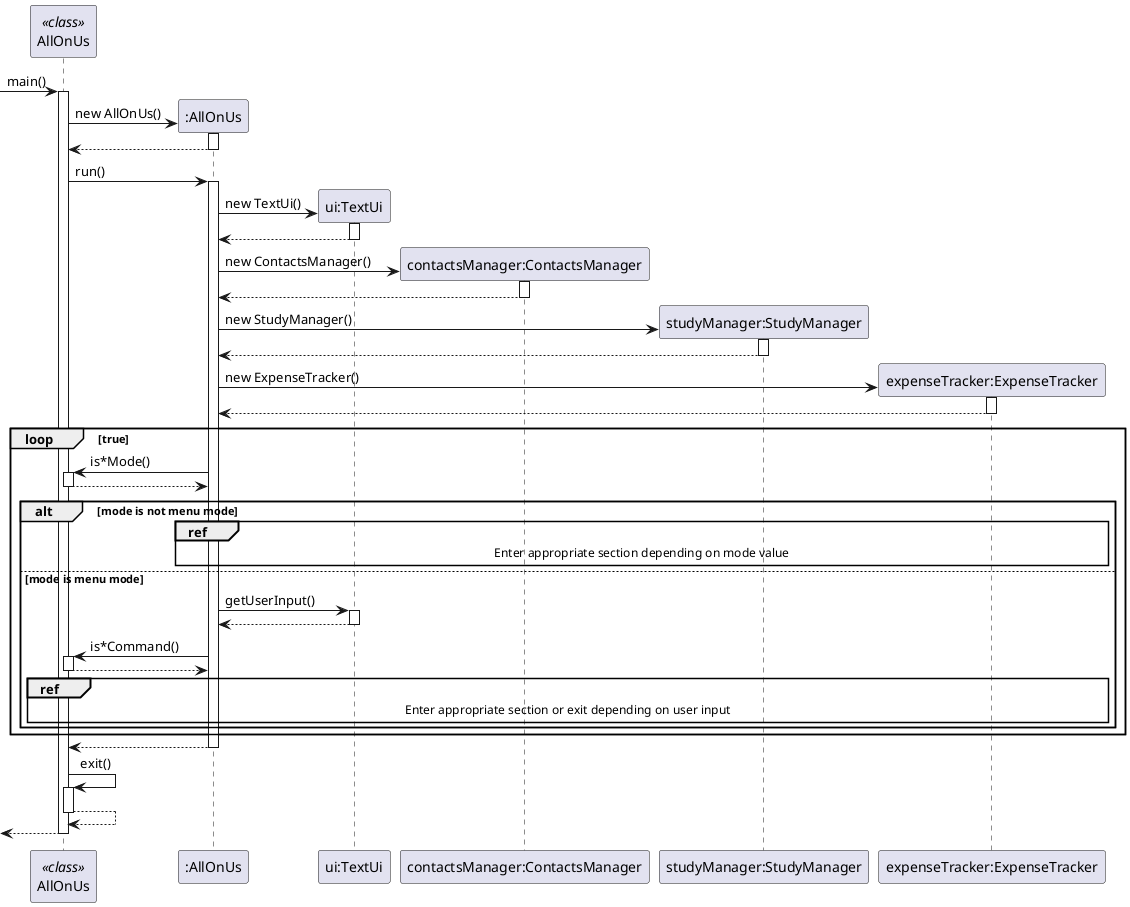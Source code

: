 @startuml
'https://plantuml.com/sequence-diagram

participant "AllOnUs" <<class>>
participant ":AllOnUs"
participant "ui:TextUi"
participant "contactsManager:ContactsManager"
participant "studyManager:StudyManager"
participant "expenseTracker:ExpenseTracker"


-> "AllOnUs"++ : main()
"AllOnUs" -> ":AllOnUs" **: new AllOnUs()
activate ":AllOnUs"
":AllOnUs" --> "AllOnUs"--

"AllOnUs" -> ":AllOnUs"++: run()

":AllOnUs" -> "ui:TextUi" **: new TextUi()
activate "ui:TextUi"
"ui:TextUi" --> ":AllOnUs"--

":AllOnUs" -> "contactsManager:ContactsManager" **: new ContactsManager()
activate "contactsManager:ContactsManager"
"contactsManager:ContactsManager" --> ":AllOnUs"--

":AllOnUs" -> "studyManager:StudyManager" **: new StudyManager()
activate "studyManager:StudyManager"
"studyManager:StudyManager" --> ":AllOnUs"--

":AllOnUs" -> "expenseTracker:ExpenseTracker" **: new ExpenseTracker()
activate "expenseTracker:ExpenseTracker"
"expenseTracker:ExpenseTracker" --> ":AllOnUs"--

loop true
    ":AllOnUs" -> "AllOnUs"++ : is*Mode()
    "AllOnUs" --> ":AllOnUs"--
    alt mode is not menu mode
        ref over "contactsManager:ContactsManager", "studyManager:StudyManager", "expenseTracker:ExpenseTracker",":AllOnUs": Enter appropriate section depending on mode value
    else mode is menu mode
        ":AllOnUs" -> "ui:TextUi"++ : getUserInput()
        "ui:TextUi" --> ":AllOnUs" -- :
        ":AllOnUs" -> "AllOnUs"++ : is*Command()
        "AllOnUs" --> ":AllOnUs"--
        ref over "contactsManager:ContactsManager", "studyManager:StudyManager", "expenseTracker:ExpenseTracker","AllOnUs",":AllOnUs": Enter appropriate section or exit depending on user input
    end
end
":AllOnUs" --> "AllOnUs"--
"AllOnUs" -> "AllOnUs"++ : exit()
"AllOnUs" --> "AllOnUs" --:
<--"AllOnUs" --:


deactivate "AllOnUs"

@enduml
